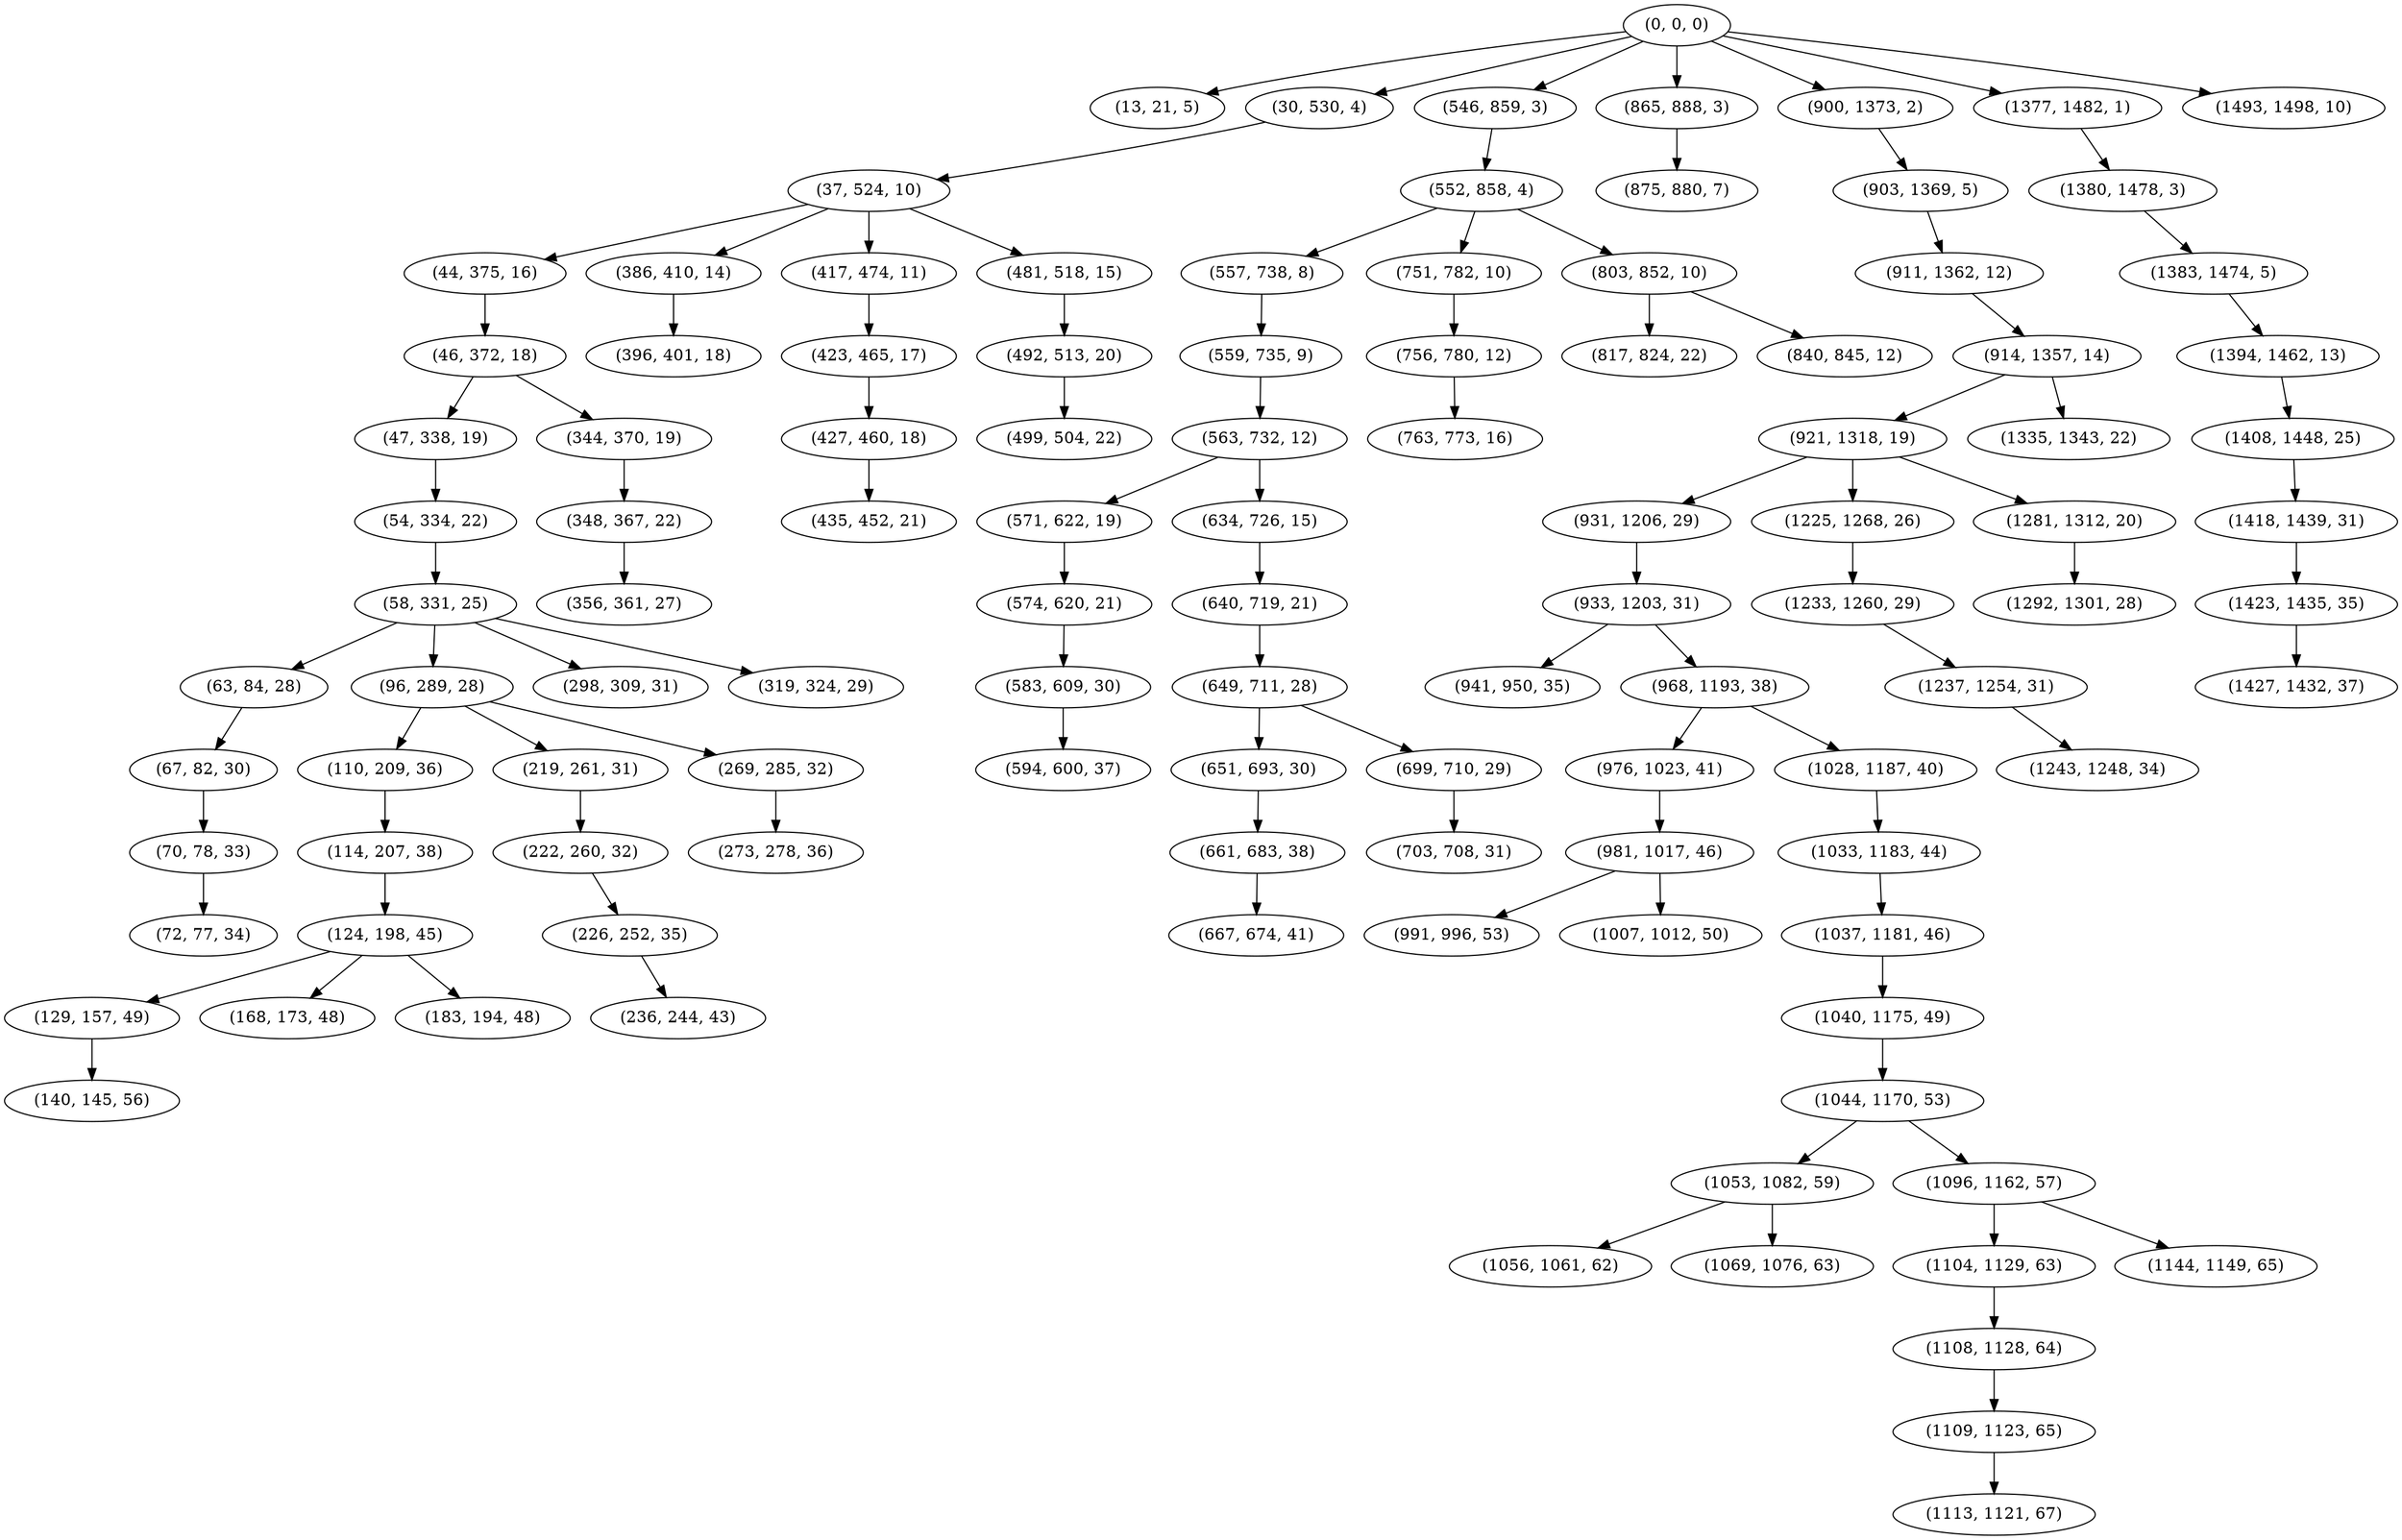 digraph tree {
    "(0, 0, 0)";
    "(13, 21, 5)";
    "(30, 530, 4)";
    "(37, 524, 10)";
    "(44, 375, 16)";
    "(46, 372, 18)";
    "(47, 338, 19)";
    "(54, 334, 22)";
    "(58, 331, 25)";
    "(63, 84, 28)";
    "(67, 82, 30)";
    "(70, 78, 33)";
    "(72, 77, 34)";
    "(96, 289, 28)";
    "(110, 209, 36)";
    "(114, 207, 38)";
    "(124, 198, 45)";
    "(129, 157, 49)";
    "(140, 145, 56)";
    "(168, 173, 48)";
    "(183, 194, 48)";
    "(219, 261, 31)";
    "(222, 260, 32)";
    "(226, 252, 35)";
    "(236, 244, 43)";
    "(269, 285, 32)";
    "(273, 278, 36)";
    "(298, 309, 31)";
    "(319, 324, 29)";
    "(344, 370, 19)";
    "(348, 367, 22)";
    "(356, 361, 27)";
    "(386, 410, 14)";
    "(396, 401, 18)";
    "(417, 474, 11)";
    "(423, 465, 17)";
    "(427, 460, 18)";
    "(435, 452, 21)";
    "(481, 518, 15)";
    "(492, 513, 20)";
    "(499, 504, 22)";
    "(546, 859, 3)";
    "(552, 858, 4)";
    "(557, 738, 8)";
    "(559, 735, 9)";
    "(563, 732, 12)";
    "(571, 622, 19)";
    "(574, 620, 21)";
    "(583, 609, 30)";
    "(594, 600, 37)";
    "(634, 726, 15)";
    "(640, 719, 21)";
    "(649, 711, 28)";
    "(651, 693, 30)";
    "(661, 683, 38)";
    "(667, 674, 41)";
    "(699, 710, 29)";
    "(703, 708, 31)";
    "(751, 782, 10)";
    "(756, 780, 12)";
    "(763, 773, 16)";
    "(803, 852, 10)";
    "(817, 824, 22)";
    "(840, 845, 12)";
    "(865, 888, 3)";
    "(875, 880, 7)";
    "(900, 1373, 2)";
    "(903, 1369, 5)";
    "(911, 1362, 12)";
    "(914, 1357, 14)";
    "(921, 1318, 19)";
    "(931, 1206, 29)";
    "(933, 1203, 31)";
    "(941, 950, 35)";
    "(968, 1193, 38)";
    "(976, 1023, 41)";
    "(981, 1017, 46)";
    "(991, 996, 53)";
    "(1007, 1012, 50)";
    "(1028, 1187, 40)";
    "(1033, 1183, 44)";
    "(1037, 1181, 46)";
    "(1040, 1175, 49)";
    "(1044, 1170, 53)";
    "(1053, 1082, 59)";
    "(1056, 1061, 62)";
    "(1069, 1076, 63)";
    "(1096, 1162, 57)";
    "(1104, 1129, 63)";
    "(1108, 1128, 64)";
    "(1109, 1123, 65)";
    "(1113, 1121, 67)";
    "(1144, 1149, 65)";
    "(1225, 1268, 26)";
    "(1233, 1260, 29)";
    "(1237, 1254, 31)";
    "(1243, 1248, 34)";
    "(1281, 1312, 20)";
    "(1292, 1301, 28)";
    "(1335, 1343, 22)";
    "(1377, 1482, 1)";
    "(1380, 1478, 3)";
    "(1383, 1474, 5)";
    "(1394, 1462, 13)";
    "(1408, 1448, 25)";
    "(1418, 1439, 31)";
    "(1423, 1435, 35)";
    "(1427, 1432, 37)";
    "(1493, 1498, 10)";
    "(0, 0, 0)" -> "(13, 21, 5)";
    "(0, 0, 0)" -> "(30, 530, 4)";
    "(0, 0, 0)" -> "(546, 859, 3)";
    "(0, 0, 0)" -> "(865, 888, 3)";
    "(0, 0, 0)" -> "(900, 1373, 2)";
    "(0, 0, 0)" -> "(1377, 1482, 1)";
    "(0, 0, 0)" -> "(1493, 1498, 10)";
    "(30, 530, 4)" -> "(37, 524, 10)";
    "(37, 524, 10)" -> "(44, 375, 16)";
    "(37, 524, 10)" -> "(386, 410, 14)";
    "(37, 524, 10)" -> "(417, 474, 11)";
    "(37, 524, 10)" -> "(481, 518, 15)";
    "(44, 375, 16)" -> "(46, 372, 18)";
    "(46, 372, 18)" -> "(47, 338, 19)";
    "(46, 372, 18)" -> "(344, 370, 19)";
    "(47, 338, 19)" -> "(54, 334, 22)";
    "(54, 334, 22)" -> "(58, 331, 25)";
    "(58, 331, 25)" -> "(63, 84, 28)";
    "(58, 331, 25)" -> "(96, 289, 28)";
    "(58, 331, 25)" -> "(298, 309, 31)";
    "(58, 331, 25)" -> "(319, 324, 29)";
    "(63, 84, 28)" -> "(67, 82, 30)";
    "(67, 82, 30)" -> "(70, 78, 33)";
    "(70, 78, 33)" -> "(72, 77, 34)";
    "(96, 289, 28)" -> "(110, 209, 36)";
    "(96, 289, 28)" -> "(219, 261, 31)";
    "(96, 289, 28)" -> "(269, 285, 32)";
    "(110, 209, 36)" -> "(114, 207, 38)";
    "(114, 207, 38)" -> "(124, 198, 45)";
    "(124, 198, 45)" -> "(129, 157, 49)";
    "(124, 198, 45)" -> "(168, 173, 48)";
    "(124, 198, 45)" -> "(183, 194, 48)";
    "(129, 157, 49)" -> "(140, 145, 56)";
    "(219, 261, 31)" -> "(222, 260, 32)";
    "(222, 260, 32)" -> "(226, 252, 35)";
    "(226, 252, 35)" -> "(236, 244, 43)";
    "(269, 285, 32)" -> "(273, 278, 36)";
    "(344, 370, 19)" -> "(348, 367, 22)";
    "(348, 367, 22)" -> "(356, 361, 27)";
    "(386, 410, 14)" -> "(396, 401, 18)";
    "(417, 474, 11)" -> "(423, 465, 17)";
    "(423, 465, 17)" -> "(427, 460, 18)";
    "(427, 460, 18)" -> "(435, 452, 21)";
    "(481, 518, 15)" -> "(492, 513, 20)";
    "(492, 513, 20)" -> "(499, 504, 22)";
    "(546, 859, 3)" -> "(552, 858, 4)";
    "(552, 858, 4)" -> "(557, 738, 8)";
    "(552, 858, 4)" -> "(751, 782, 10)";
    "(552, 858, 4)" -> "(803, 852, 10)";
    "(557, 738, 8)" -> "(559, 735, 9)";
    "(559, 735, 9)" -> "(563, 732, 12)";
    "(563, 732, 12)" -> "(571, 622, 19)";
    "(563, 732, 12)" -> "(634, 726, 15)";
    "(571, 622, 19)" -> "(574, 620, 21)";
    "(574, 620, 21)" -> "(583, 609, 30)";
    "(583, 609, 30)" -> "(594, 600, 37)";
    "(634, 726, 15)" -> "(640, 719, 21)";
    "(640, 719, 21)" -> "(649, 711, 28)";
    "(649, 711, 28)" -> "(651, 693, 30)";
    "(649, 711, 28)" -> "(699, 710, 29)";
    "(651, 693, 30)" -> "(661, 683, 38)";
    "(661, 683, 38)" -> "(667, 674, 41)";
    "(699, 710, 29)" -> "(703, 708, 31)";
    "(751, 782, 10)" -> "(756, 780, 12)";
    "(756, 780, 12)" -> "(763, 773, 16)";
    "(803, 852, 10)" -> "(817, 824, 22)";
    "(803, 852, 10)" -> "(840, 845, 12)";
    "(865, 888, 3)" -> "(875, 880, 7)";
    "(900, 1373, 2)" -> "(903, 1369, 5)";
    "(903, 1369, 5)" -> "(911, 1362, 12)";
    "(911, 1362, 12)" -> "(914, 1357, 14)";
    "(914, 1357, 14)" -> "(921, 1318, 19)";
    "(914, 1357, 14)" -> "(1335, 1343, 22)";
    "(921, 1318, 19)" -> "(931, 1206, 29)";
    "(921, 1318, 19)" -> "(1225, 1268, 26)";
    "(921, 1318, 19)" -> "(1281, 1312, 20)";
    "(931, 1206, 29)" -> "(933, 1203, 31)";
    "(933, 1203, 31)" -> "(941, 950, 35)";
    "(933, 1203, 31)" -> "(968, 1193, 38)";
    "(968, 1193, 38)" -> "(976, 1023, 41)";
    "(968, 1193, 38)" -> "(1028, 1187, 40)";
    "(976, 1023, 41)" -> "(981, 1017, 46)";
    "(981, 1017, 46)" -> "(991, 996, 53)";
    "(981, 1017, 46)" -> "(1007, 1012, 50)";
    "(1028, 1187, 40)" -> "(1033, 1183, 44)";
    "(1033, 1183, 44)" -> "(1037, 1181, 46)";
    "(1037, 1181, 46)" -> "(1040, 1175, 49)";
    "(1040, 1175, 49)" -> "(1044, 1170, 53)";
    "(1044, 1170, 53)" -> "(1053, 1082, 59)";
    "(1044, 1170, 53)" -> "(1096, 1162, 57)";
    "(1053, 1082, 59)" -> "(1056, 1061, 62)";
    "(1053, 1082, 59)" -> "(1069, 1076, 63)";
    "(1096, 1162, 57)" -> "(1104, 1129, 63)";
    "(1096, 1162, 57)" -> "(1144, 1149, 65)";
    "(1104, 1129, 63)" -> "(1108, 1128, 64)";
    "(1108, 1128, 64)" -> "(1109, 1123, 65)";
    "(1109, 1123, 65)" -> "(1113, 1121, 67)";
    "(1225, 1268, 26)" -> "(1233, 1260, 29)";
    "(1233, 1260, 29)" -> "(1237, 1254, 31)";
    "(1237, 1254, 31)" -> "(1243, 1248, 34)";
    "(1281, 1312, 20)" -> "(1292, 1301, 28)";
    "(1377, 1482, 1)" -> "(1380, 1478, 3)";
    "(1380, 1478, 3)" -> "(1383, 1474, 5)";
    "(1383, 1474, 5)" -> "(1394, 1462, 13)";
    "(1394, 1462, 13)" -> "(1408, 1448, 25)";
    "(1408, 1448, 25)" -> "(1418, 1439, 31)";
    "(1418, 1439, 31)" -> "(1423, 1435, 35)";
    "(1423, 1435, 35)" -> "(1427, 1432, 37)";
}
